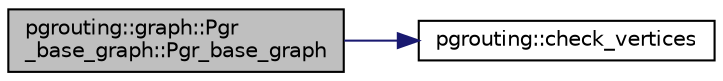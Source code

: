 digraph "pgrouting::graph::Pgr_base_graph::Pgr_base_graph"
{
  edge [fontname="Helvetica",fontsize="10",labelfontname="Helvetica",labelfontsize="10"];
  node [fontname="Helvetica",fontsize="10",shape=record];
  rankdir="LR";
  Node0 [label="pgrouting::graph::Pgr\l_base_graph::Pgr_base_graph",height=0.2,width=0.4,color="black", fillcolor="grey75", style="filled", fontcolor="black"];
  Node0 -> Node1 [color="midnightblue",fontsize="10",style="solid",fontname="Helvetica"];
  Node1 [label="pgrouting::check_vertices",height=0.2,width=0.4,color="black", fillcolor="white", style="filled",URL="$namespacepgrouting.html#ad2402e933265d52b372b92fd354aeca8"];
}
